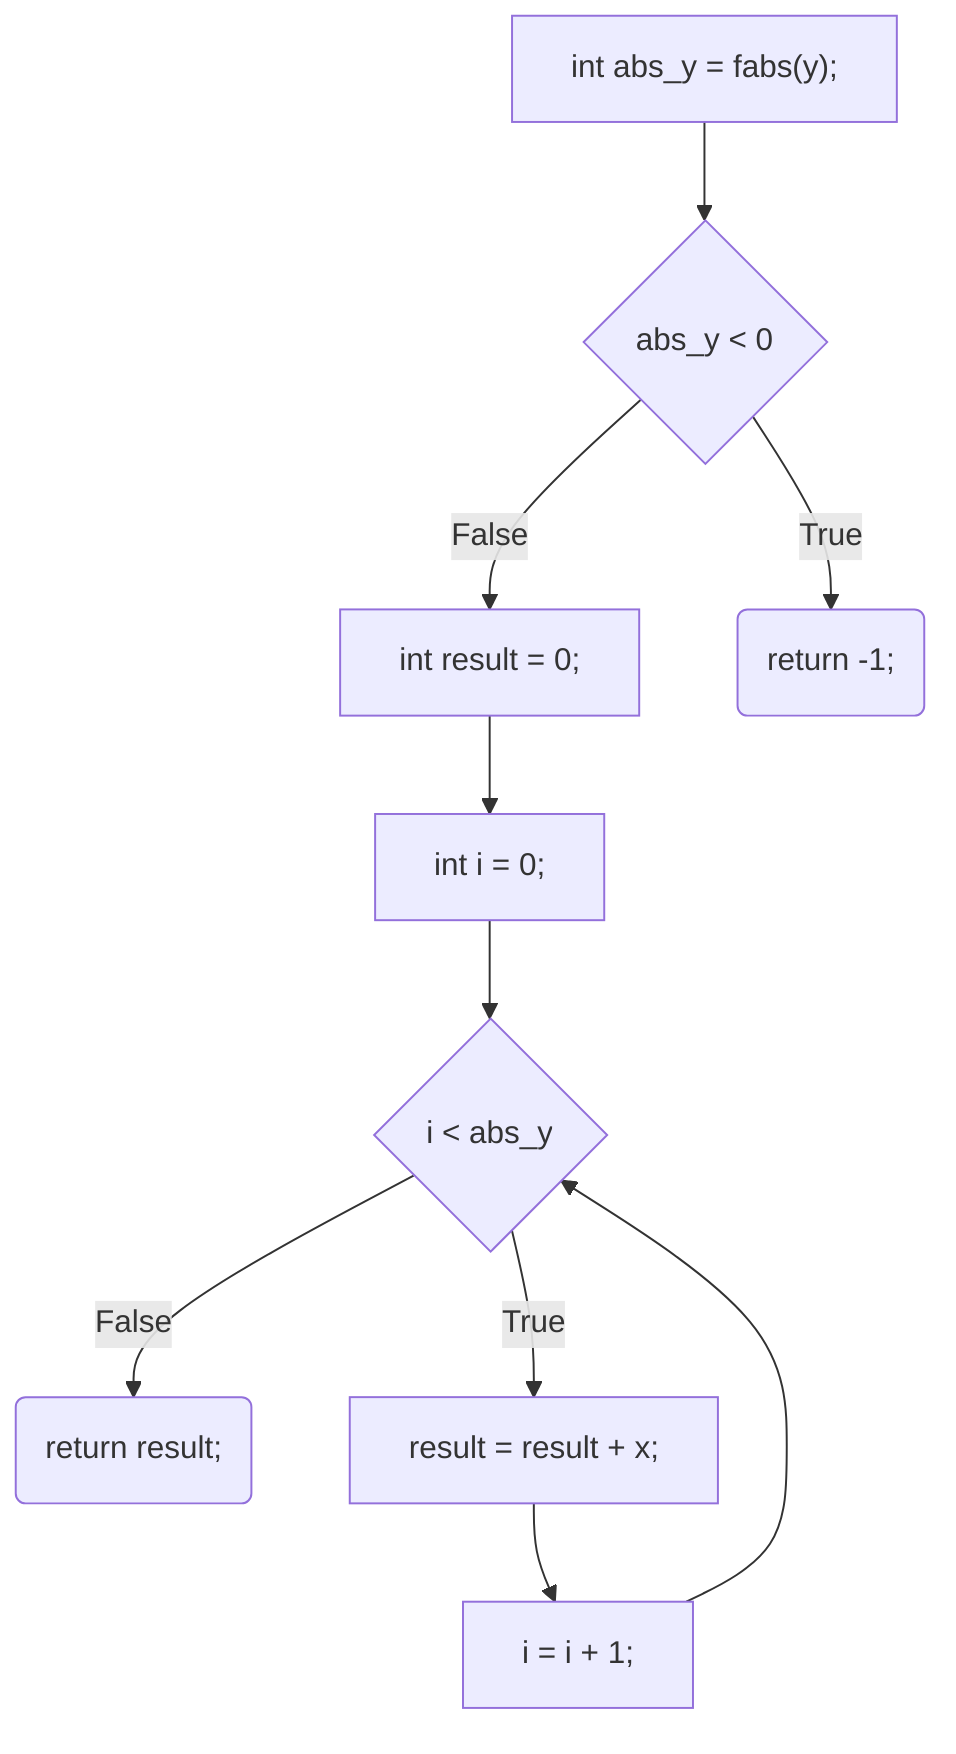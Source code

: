 graph TD
    A["int abs_y = fabs(y);"]   -->         B
    B{"abs_y < 0"}
    B                           --False-->  D
    B                           --True-->   C
    C("return -1;")
    D["int result = 0;"]        -->         E
    E["int i = 0;"]             -->         F
    F{i < abs_y}
    H["i = i + 1;"]             -->         F
    F                           --False-->  I
    F                           --True-->   G
    G["result = result + x;"]   -->         H
    I("return result;")